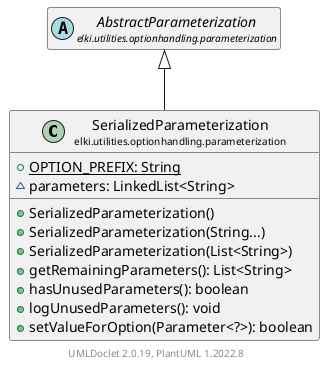 @startuml
    remove .*\.(Instance|Par|Parameterizer|Factory)$
    set namespaceSeparator none
    hide empty fields
    hide empty methods

    class "<size:14>SerializedParameterization\n<size:10>elki.utilities.optionhandling.parameterization" as elki.utilities.optionhandling.parameterization.SerializedParameterization [[SerializedParameterization.html]] {
        {static} +OPTION_PREFIX: String
        ~parameters: LinkedList<String>
        +SerializedParameterization()
        +SerializedParameterization(String...)
        +SerializedParameterization(List<String>)
        +getRemainingParameters(): List<String>
        +hasUnusedParameters(): boolean
        +logUnusedParameters(): void
        +setValueForOption(Parameter<?>): boolean
    }

    abstract class "<size:14>AbstractParameterization\n<size:10>elki.utilities.optionhandling.parameterization" as elki.utilities.optionhandling.parameterization.AbstractParameterization [[AbstractParameterization.html]]

    elki.utilities.optionhandling.parameterization.AbstractParameterization <|-- elki.utilities.optionhandling.parameterization.SerializedParameterization

    center footer UMLDoclet 2.0.19, PlantUML 1.2022.8
@enduml
